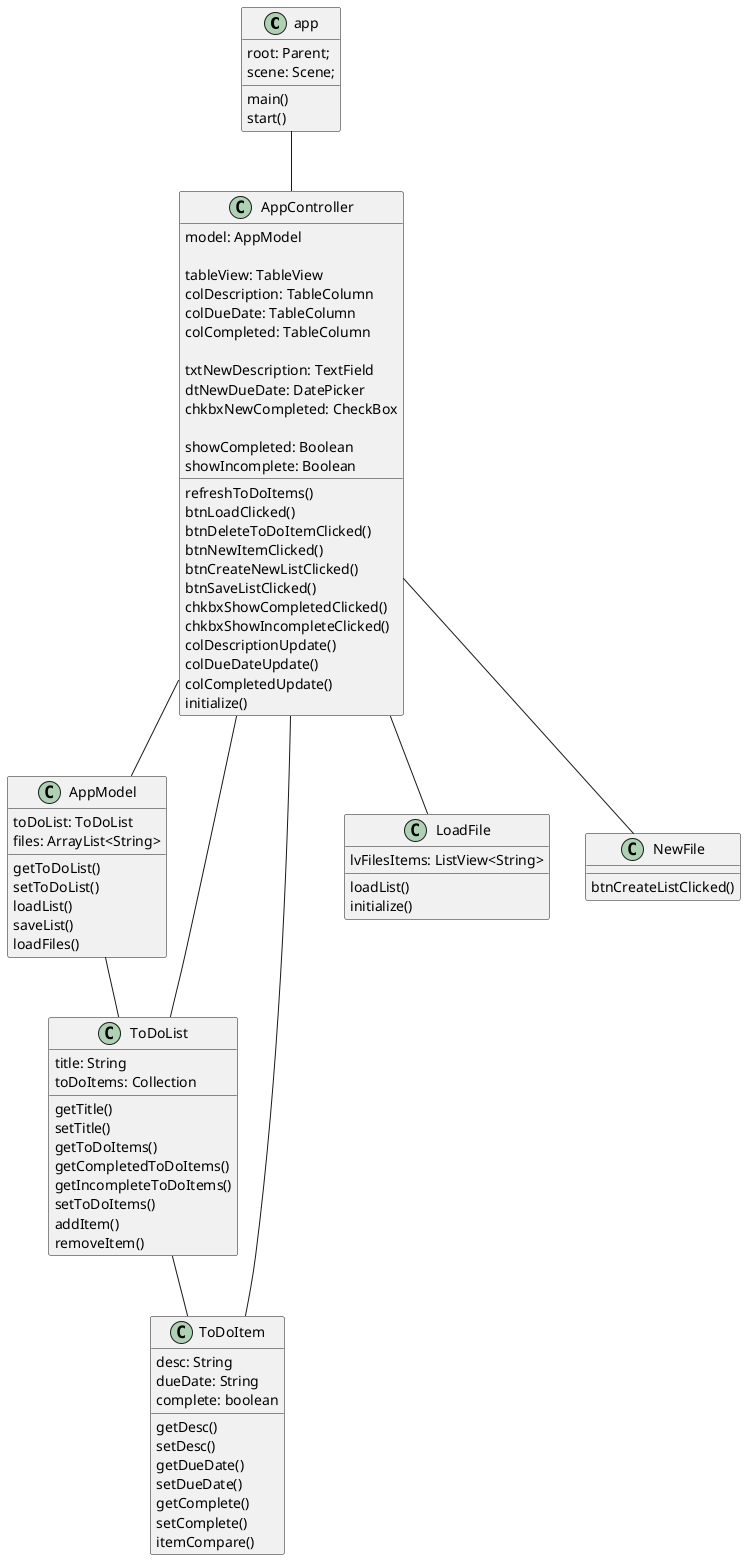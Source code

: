 '/*
' *  UCF COP3330 Summer 2021 Assignment 4 Solution
' *  Copyright 2021 Rielly Donnell
' */


@startuml
'https://plantuml.com/class-diagram

class app {
    root: Parent;
    scene: Scene;

    main()
    start()
}

class AppController {
    model: AppModel

    tableView: TableView
    colDescription: TableColumn
    colDueDate: TableColumn
    colCompleted: TableColumn

    txtNewDescription: TextField
    dtNewDueDate: DatePicker
    chkbxNewCompleted: CheckBox

    showCompleted: Boolean
    showIncomplete: Boolean

    refreshToDoItems()
    btnLoadClicked()
    btnDeleteToDoItemClicked()
    btnNewItemClicked()
    btnCreateNewListClicked()
    btnSaveListClicked()
    chkbxShowCompletedClicked()
    chkbxShowIncompleteClicked()
    colDescriptionUpdate()
    colDueDateUpdate()
    colCompletedUpdate()
    initialize()
}

class AppModel {
    toDoList: ToDoList
    files: ArrayList<String>

    getToDoList()
    setToDoList()
    loadList()
    saveList()
    loadFiles()
}

class ToDoList {
    title: String
    toDoItems: Collection

    getTitle()
    setTitle()
    getToDoItems()
    getCompletedToDoItems()
    getIncompleteToDoItems()
    setToDoItems()
    addItem()
    removeItem()
}

class ToDoItem {
    desc: String
    dueDate: String
    complete: boolean
    getDesc()
    setDesc()
    getDueDate()
    setDueDate()
    getComplete()
    setComplete()
    itemCompare()
}

class LoadFile {
    lvFilesItems: ListView<String>

    loadList()
    initialize()
}

class NewFile {
    btnCreateListClicked()
}

app -- AppController
AppController -- AppModel
AppController -- ToDoList
AppController -- ToDoItem
AppController -- LoadFile
AppController -- NewFile
AppModel -- ToDoList
ToDoList -- ToDoItem

@enduml